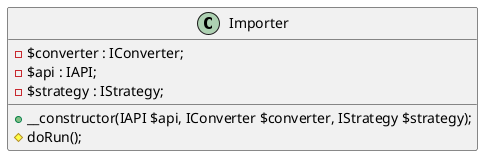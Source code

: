 @startuml

class Importer{
-$converter : IConverter;
-$api : IAPI;
-$strategy : IStrategy;

+__constructor(IAPI $api, IConverter $converter, IStrategy $strategy);
#doRun();
}

@enduml